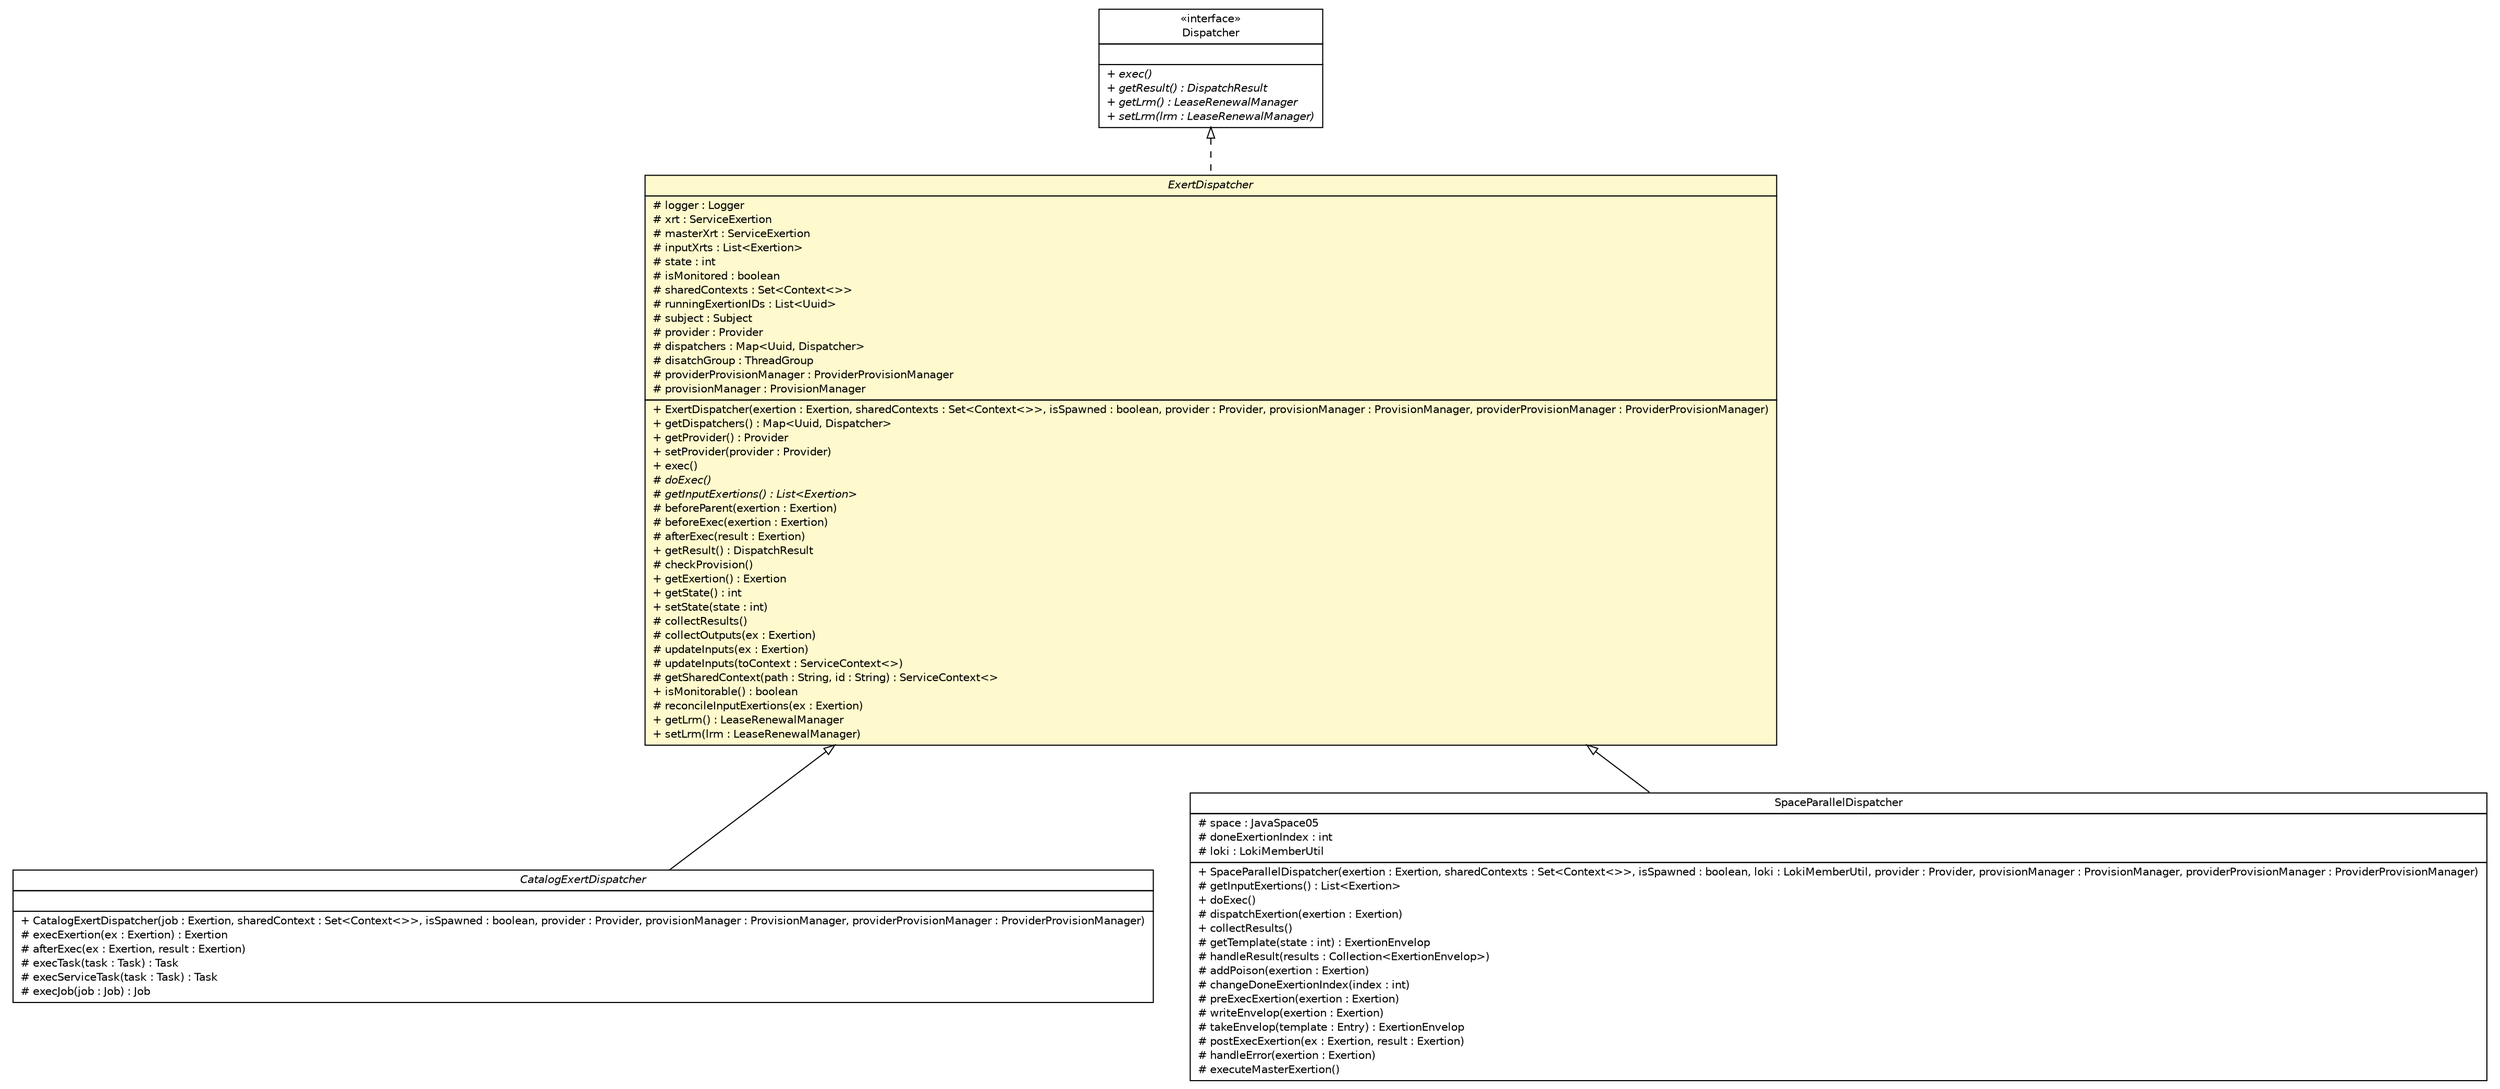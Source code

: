 #!/usr/local/bin/dot
#
# Class diagram 
# Generated by UMLGraph version R5_6 (http://www.umlgraph.org/)
#

digraph G {
	edge [fontname="Helvetica",fontsize=10,labelfontname="Helvetica",labelfontsize=10];
	node [fontname="Helvetica",fontsize=10,shape=plaintext];
	nodesep=0.25;
	ranksep=0.5;
	// sorcer.core.Dispatcher
	c233720 [label=<<table title="sorcer.core.Dispatcher" border="0" cellborder="1" cellspacing="0" cellpadding="2" port="p" href="../Dispatcher.html">
		<tr><td><table border="0" cellspacing="0" cellpadding="1">
<tr><td align="center" balign="center"> &#171;interface&#187; </td></tr>
<tr><td align="center" balign="center"> Dispatcher </td></tr>
		</table></td></tr>
		<tr><td><table border="0" cellspacing="0" cellpadding="1">
<tr><td align="left" balign="left">  </td></tr>
		</table></td></tr>
		<tr><td><table border="0" cellspacing="0" cellpadding="1">
<tr><td align="left" balign="left"><font face="Helvetica-Oblique" point-size="10.0"> + exec() </font></td></tr>
<tr><td align="left" balign="left"><font face="Helvetica-Oblique" point-size="10.0"> + getResult() : DispatchResult </font></td></tr>
<tr><td align="left" balign="left"><font face="Helvetica-Oblique" point-size="10.0"> + getLrm() : LeaseRenewalManager </font></td></tr>
<tr><td align="left" balign="left"><font face="Helvetica-Oblique" point-size="10.0"> + setLrm(lrm : LeaseRenewalManager) </font></td></tr>
		</table></td></tr>
		</table>>, URL="../Dispatcher.html", fontname="Helvetica", fontcolor="black", fontsize=10.0];
	// sorcer.core.dispatch.CatalogExertDispatcher
	c234089 [label=<<table title="sorcer.core.dispatch.CatalogExertDispatcher" border="0" cellborder="1" cellspacing="0" cellpadding="2" port="p" href="./CatalogExertDispatcher.html">
		<tr><td><table border="0" cellspacing="0" cellpadding="1">
<tr><td align="center" balign="center"><font face="Helvetica-Oblique"> CatalogExertDispatcher </font></td></tr>
		</table></td></tr>
		<tr><td><table border="0" cellspacing="0" cellpadding="1">
<tr><td align="left" balign="left">  </td></tr>
		</table></td></tr>
		<tr><td><table border="0" cellspacing="0" cellpadding="1">
<tr><td align="left" balign="left"> + CatalogExertDispatcher(job : Exertion, sharedContext : Set&lt;Context&lt;&gt;&gt;, isSpawned : boolean, provider : Provider, provisionManager : ProvisionManager, providerProvisionManager : ProviderProvisionManager) </td></tr>
<tr><td align="left" balign="left"> # execExertion(ex : Exertion) : Exertion </td></tr>
<tr><td align="left" balign="left"> # afterExec(ex : Exertion, result : Exertion) </td></tr>
<tr><td align="left" balign="left"> # execTask(task : Task) : Task </td></tr>
<tr><td align="left" balign="left"> # execServiceTask(task : Task) : Task </td></tr>
<tr><td align="left" balign="left"> # execJob(job : Job) : Job </td></tr>
		</table></td></tr>
		</table>>, URL="./CatalogExertDispatcher.html", fontname="Helvetica", fontcolor="black", fontsize=10.0];
	// sorcer.core.dispatch.ExertDispatcher
	c234095 [label=<<table title="sorcer.core.dispatch.ExertDispatcher" border="0" cellborder="1" cellspacing="0" cellpadding="2" port="p" bgcolor="lemonChiffon" href="./ExertDispatcher.html">
		<tr><td><table border="0" cellspacing="0" cellpadding="1">
<tr><td align="center" balign="center"><font face="Helvetica-Oblique"> ExertDispatcher </font></td></tr>
		</table></td></tr>
		<tr><td><table border="0" cellspacing="0" cellpadding="1">
<tr><td align="left" balign="left"> # logger : Logger </td></tr>
<tr><td align="left" balign="left"> # xrt : ServiceExertion </td></tr>
<tr><td align="left" balign="left"> # masterXrt : ServiceExertion </td></tr>
<tr><td align="left" balign="left"> # inputXrts : List&lt;Exertion&gt; </td></tr>
<tr><td align="left" balign="left"> # state : int </td></tr>
<tr><td align="left" balign="left"> # isMonitored : boolean </td></tr>
<tr><td align="left" balign="left"> # sharedContexts : Set&lt;Context&lt;&gt;&gt; </td></tr>
<tr><td align="left" balign="left"> # runningExertionIDs : List&lt;Uuid&gt; </td></tr>
<tr><td align="left" balign="left"> # subject : Subject </td></tr>
<tr><td align="left" balign="left"> # provider : Provider </td></tr>
<tr><td align="left" balign="left"> # dispatchers : Map&lt;Uuid, Dispatcher&gt; </td></tr>
<tr><td align="left" balign="left"> # disatchGroup : ThreadGroup </td></tr>
<tr><td align="left" balign="left"> # providerProvisionManager : ProviderProvisionManager </td></tr>
<tr><td align="left" balign="left"> # provisionManager : ProvisionManager </td></tr>
		</table></td></tr>
		<tr><td><table border="0" cellspacing="0" cellpadding="1">
<tr><td align="left" balign="left"> + ExertDispatcher(exertion : Exertion, sharedContexts : Set&lt;Context&lt;&gt;&gt;, isSpawned : boolean, provider : Provider, provisionManager : ProvisionManager, providerProvisionManager : ProviderProvisionManager) </td></tr>
<tr><td align="left" balign="left"> + getDispatchers() : Map&lt;Uuid, Dispatcher&gt; </td></tr>
<tr><td align="left" balign="left"> + getProvider() : Provider </td></tr>
<tr><td align="left" balign="left"> + setProvider(provider : Provider) </td></tr>
<tr><td align="left" balign="left"> + exec() </td></tr>
<tr><td align="left" balign="left"><font face="Helvetica-Oblique" point-size="10.0"> # doExec() </font></td></tr>
<tr><td align="left" balign="left"><font face="Helvetica-Oblique" point-size="10.0"> # getInputExertions() : List&lt;Exertion&gt; </font></td></tr>
<tr><td align="left" balign="left"> # beforeParent(exertion : Exertion) </td></tr>
<tr><td align="left" balign="left"> # beforeExec(exertion : Exertion) </td></tr>
<tr><td align="left" balign="left"> # afterExec(result : Exertion) </td></tr>
<tr><td align="left" balign="left"> + getResult() : DispatchResult </td></tr>
<tr><td align="left" balign="left"> # checkProvision() </td></tr>
<tr><td align="left" balign="left"> + getExertion() : Exertion </td></tr>
<tr><td align="left" balign="left"> + getState() : int </td></tr>
<tr><td align="left" balign="left"> + setState(state : int) </td></tr>
<tr><td align="left" balign="left"> # collectResults() </td></tr>
<tr><td align="left" balign="left"> # collectOutputs(ex : Exertion) </td></tr>
<tr><td align="left" balign="left"> # updateInputs(ex : Exertion) </td></tr>
<tr><td align="left" balign="left"> # updateInputs(toContext : ServiceContext&lt;&gt;) </td></tr>
<tr><td align="left" balign="left"> # getSharedContext(path : String, id : String) : ServiceContext&lt;&gt; </td></tr>
<tr><td align="left" balign="left"> + isMonitorable() : boolean </td></tr>
<tr><td align="left" balign="left"> # reconcileInputExertions(ex : Exertion) </td></tr>
<tr><td align="left" balign="left"> + getLrm() : LeaseRenewalManager </td></tr>
<tr><td align="left" balign="left"> + setLrm(lrm : LeaseRenewalManager) </td></tr>
		</table></td></tr>
		</table>>, URL="./ExertDispatcher.html", fontname="Helvetica", fontcolor="black", fontsize=10.0];
	// sorcer.core.dispatch.SpaceParallelDispatcher
	c234098 [label=<<table title="sorcer.core.dispatch.SpaceParallelDispatcher" border="0" cellborder="1" cellspacing="0" cellpadding="2" port="p" href="./SpaceParallelDispatcher.html">
		<tr><td><table border="0" cellspacing="0" cellpadding="1">
<tr><td align="center" balign="center"> SpaceParallelDispatcher </td></tr>
		</table></td></tr>
		<tr><td><table border="0" cellspacing="0" cellpadding="1">
<tr><td align="left" balign="left"> # space : JavaSpace05 </td></tr>
<tr><td align="left" balign="left"> # doneExertionIndex : int </td></tr>
<tr><td align="left" balign="left"> # loki : LokiMemberUtil </td></tr>
		</table></td></tr>
		<tr><td><table border="0" cellspacing="0" cellpadding="1">
<tr><td align="left" balign="left"> + SpaceParallelDispatcher(exertion : Exertion, sharedContexts : Set&lt;Context&lt;&gt;&gt;, isSpawned : boolean, loki : LokiMemberUtil, provider : Provider, provisionManager : ProvisionManager, providerProvisionManager : ProviderProvisionManager) </td></tr>
<tr><td align="left" balign="left"> # getInputExertions() : List&lt;Exertion&gt; </td></tr>
<tr><td align="left" balign="left"> + doExec() </td></tr>
<tr><td align="left" balign="left"> # dispatchExertion(exertion : Exertion) </td></tr>
<tr><td align="left" balign="left"> + collectResults() </td></tr>
<tr><td align="left" balign="left"> # getTemplate(state : int) : ExertionEnvelop </td></tr>
<tr><td align="left" balign="left"> # handleResult(results : Collection&lt;ExertionEnvelop&gt;) </td></tr>
<tr><td align="left" balign="left"> # addPoison(exertion : Exertion) </td></tr>
<tr><td align="left" balign="left"> # changeDoneExertionIndex(index : int) </td></tr>
<tr><td align="left" balign="left"> # preExecExertion(exertion : Exertion) </td></tr>
<tr><td align="left" balign="left"> # writeEnvelop(exertion : Exertion) </td></tr>
<tr><td align="left" balign="left"> # takeEnvelop(template : Entry) : ExertionEnvelop </td></tr>
<tr><td align="left" balign="left"> # postExecExertion(ex : Exertion, result : Exertion) </td></tr>
<tr><td align="left" balign="left"> # handleError(exertion : Exertion) </td></tr>
<tr><td align="left" balign="left"> # executeMasterExertion() </td></tr>
		</table></td></tr>
		</table>>, URL="./SpaceParallelDispatcher.html", fontname="Helvetica", fontcolor="black", fontsize=10.0];
	//sorcer.core.dispatch.CatalogExertDispatcher extends sorcer.core.dispatch.ExertDispatcher
	c234095:p -> c234089:p [dir=back,arrowtail=empty];
	//sorcer.core.dispatch.ExertDispatcher implements sorcer.core.Dispatcher
	c233720:p -> c234095:p [dir=back,arrowtail=empty,style=dashed];
	//sorcer.core.dispatch.SpaceParallelDispatcher extends sorcer.core.dispatch.ExertDispatcher
	c234095:p -> c234098:p [dir=back,arrowtail=empty];
}

